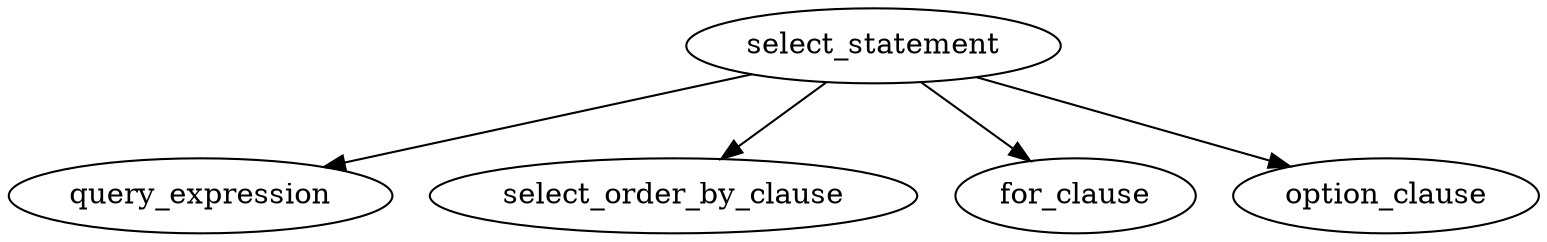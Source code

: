 digraph {
  select_statement

  select_statement -> query_expression

  ##TODO
  select_statement -> select_order_by_clause
  select_statement -> for_clause
  select_statement -> option_clause
}

